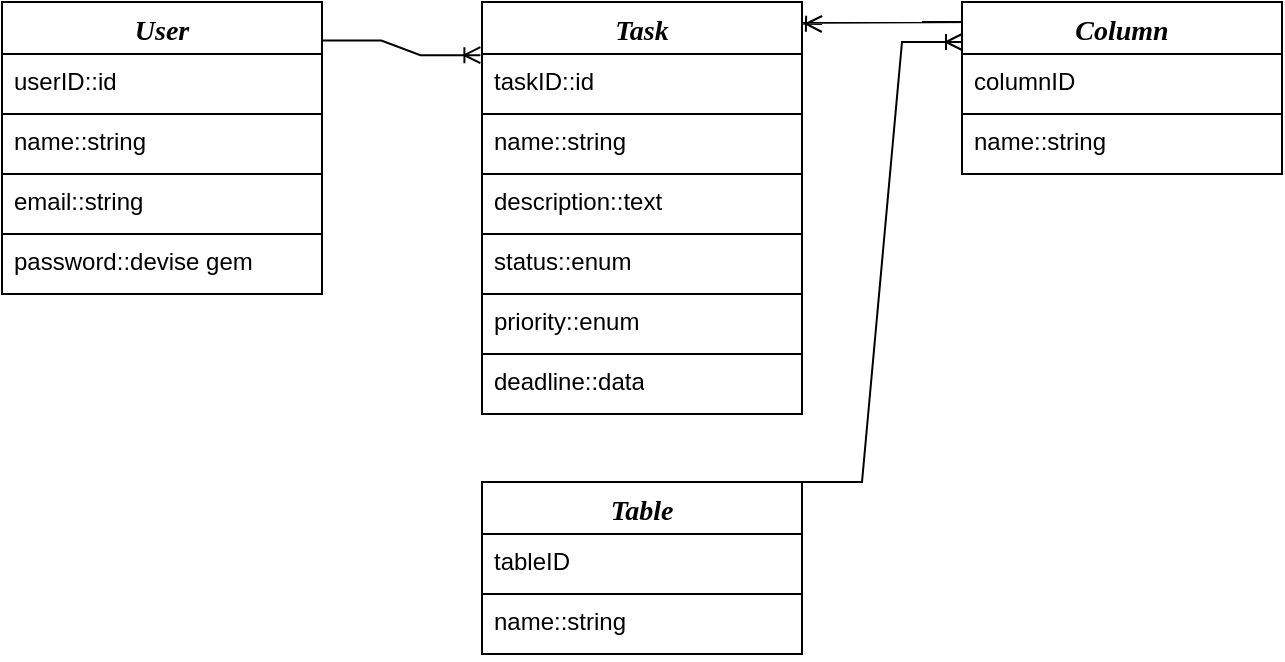 <mxfile version="24.5.4" type="device">
  <diagram id="C5RBs43oDa-KdzZeNtuy" name="Page-1">
    <mxGraphModel dx="671" dy="424" grid="1" gridSize="10" guides="1" tooltips="1" connect="1" arrows="1" fold="1" page="1" pageScale="1" pageWidth="827" pageHeight="1169" math="0" shadow="0">
      <root>
        <mxCell id="WIyWlLk6GJQsqaUBKTNV-0" />
        <mxCell id="WIyWlLk6GJQsqaUBKTNV-1" parent="WIyWlLk6GJQsqaUBKTNV-0" />
        <mxCell id="6AVTqN1clMmOPpmn9UF5-49" value="" style="edgeStyle=entityRelationEdgeStyle;fontSize=12;html=1;endArrow=ERoneToMany;rounded=0;entryX=1;entryY=0.5;entryDx=0;entryDy=0;" edge="1" parent="WIyWlLk6GJQsqaUBKTNV-1">
          <mxGeometry width="100" height="100" relative="1" as="geometry">
            <mxPoint x="580" y="50" as="sourcePoint" />
            <mxPoint x="530.0" y="51" as="targetPoint" />
          </mxGeometry>
        </mxCell>
        <mxCell id="6AVTqN1clMmOPpmn9UF5-13" value="User" style="swimlane;fontStyle=3;childLayout=stackLayout;horizontal=1;startSize=26;horizontalStack=0;resizeParent=1;resizeParentMax=0;resizeLast=0;collapsible=1;marginBottom=0;align=center;fontSize=14;fontFamily=Comic Sans MS;textShadow=0;labelBorderColor=none;labelBackgroundColor=none;fillStyle=solid;fillColor=default;" vertex="1" parent="WIyWlLk6GJQsqaUBKTNV-1">
          <mxGeometry x="120" y="40" width="160" height="146" as="geometry" />
        </mxCell>
        <mxCell id="6AVTqN1clMmOPpmn9UF5-30" value="userID::id" style="text;strokeColor=default;fillColor=default;spacingLeft=4;spacingRight=4;overflow=hidden;rotatable=0;points=[[0,0.5],[1,0.5]];portConstraint=eastwest;fontSize=12;whiteSpace=wrap;html=1;" vertex="1" parent="6AVTqN1clMmOPpmn9UF5-13">
          <mxGeometry y="26" width="160" height="30" as="geometry" />
        </mxCell>
        <mxCell id="6AVTqN1clMmOPpmn9UF5-31" value="name::string" style="text;strokeColor=default;fillColor=default;spacingLeft=4;spacingRight=4;overflow=hidden;rotatable=0;points=[[0,0.5],[1,0.5]];portConstraint=eastwest;fontSize=12;whiteSpace=wrap;html=1;" vertex="1" parent="6AVTqN1clMmOPpmn9UF5-13">
          <mxGeometry y="56" width="160" height="30" as="geometry" />
        </mxCell>
        <mxCell id="6AVTqN1clMmOPpmn9UF5-33" value="email::string" style="text;strokeColor=default;fillColor=default;spacingLeft=4;spacingRight=4;overflow=hidden;rotatable=0;points=[[0,0.5],[1,0.5]];portConstraint=eastwest;fontSize=12;whiteSpace=wrap;html=1;gradientColor=none;" vertex="1" parent="6AVTqN1clMmOPpmn9UF5-13">
          <mxGeometry y="86" width="160" height="30" as="geometry" />
        </mxCell>
        <mxCell id="6AVTqN1clMmOPpmn9UF5-32" value="password::devise gem" style="text;strokeColor=default;fillColor=default;spacingLeft=4;spacingRight=4;overflow=hidden;rotatable=0;points=[[0,0.5],[1,0.5]];portConstraint=eastwest;fontSize=12;whiteSpace=wrap;html=1;" vertex="1" parent="6AVTqN1clMmOPpmn9UF5-13">
          <mxGeometry y="116" width="160" height="30" as="geometry" />
        </mxCell>
        <mxCell id="6AVTqN1clMmOPpmn9UF5-34" value="Task" style="swimlane;fontStyle=3;childLayout=stackLayout;horizontal=1;startSize=26;horizontalStack=0;resizeParent=1;resizeParentMax=0;resizeLast=0;collapsible=1;marginBottom=0;align=center;fontSize=14;fontFamily=Comic Sans MS;textShadow=0;labelBorderColor=none;labelBackgroundColor=none;fillStyle=solid;fillColor=default;" vertex="1" parent="WIyWlLk6GJQsqaUBKTNV-1">
          <mxGeometry x="360" y="40" width="160" height="206" as="geometry" />
        </mxCell>
        <mxCell id="6AVTqN1clMmOPpmn9UF5-35" value="taskID::id" style="text;strokeColor=default;fillColor=default;spacingLeft=4;spacingRight=4;overflow=hidden;rotatable=0;points=[[0,0.5],[1,0.5]];portConstraint=eastwest;fontSize=12;whiteSpace=wrap;html=1;" vertex="1" parent="6AVTqN1clMmOPpmn9UF5-34">
          <mxGeometry y="26" width="160" height="30" as="geometry" />
        </mxCell>
        <mxCell id="6AVTqN1clMmOPpmn9UF5-36" value="name::string" style="text;strokeColor=default;fillColor=default;spacingLeft=4;spacingRight=4;overflow=hidden;rotatable=0;points=[[0,0.5],[1,0.5]];portConstraint=eastwest;fontSize=12;whiteSpace=wrap;html=1;" vertex="1" parent="6AVTqN1clMmOPpmn9UF5-34">
          <mxGeometry y="56" width="160" height="30" as="geometry" />
        </mxCell>
        <mxCell id="6AVTqN1clMmOPpmn9UF5-37" value="description::text" style="text;strokeColor=default;fillColor=default;spacingLeft=4;spacingRight=4;overflow=hidden;rotatable=0;points=[[0,0.5],[1,0.5]];portConstraint=eastwest;fontSize=12;whiteSpace=wrap;html=1;gradientColor=none;" vertex="1" parent="6AVTqN1clMmOPpmn9UF5-34">
          <mxGeometry y="86" width="160" height="30" as="geometry" />
        </mxCell>
        <mxCell id="6AVTqN1clMmOPpmn9UF5-38" value="status::enum" style="text;strokeColor=default;fillColor=default;spacingLeft=4;spacingRight=4;overflow=hidden;rotatable=0;points=[[0,0.5],[1,0.5]];portConstraint=eastwest;fontSize=12;whiteSpace=wrap;html=1;" vertex="1" parent="6AVTqN1clMmOPpmn9UF5-34">
          <mxGeometry y="116" width="160" height="30" as="geometry" />
        </mxCell>
        <mxCell id="6AVTqN1clMmOPpmn9UF5-56" value="priority::enum" style="text;strokeColor=default;fillColor=default;spacingLeft=4;spacingRight=4;overflow=hidden;rotatable=0;points=[[0,0.5],[1,0.5]];portConstraint=eastwest;fontSize=12;whiteSpace=wrap;html=1;" vertex="1" parent="6AVTqN1clMmOPpmn9UF5-34">
          <mxGeometry y="146" width="160" height="30" as="geometry" />
        </mxCell>
        <mxCell id="6AVTqN1clMmOPpmn9UF5-47" value="deadline::data" style="text;strokeColor=default;fillColor=default;spacingLeft=4;spacingRight=4;overflow=hidden;rotatable=0;points=[[0,0.5],[1,0.5]];portConstraint=eastwest;fontSize=12;whiteSpace=wrap;html=1;" vertex="1" parent="6AVTqN1clMmOPpmn9UF5-34">
          <mxGeometry y="176" width="160" height="30" as="geometry" />
        </mxCell>
        <mxCell id="6AVTqN1clMmOPpmn9UF5-39" value="" style="edgeStyle=entityRelationEdgeStyle;fontSize=12;html=1;endArrow=ERoneToMany;rounded=0;exitX=0.998;exitY=0.132;exitDx=0;exitDy=0;exitPerimeter=0;entryX=-0.005;entryY=0.129;entryDx=0;entryDy=0;entryPerimeter=0;" edge="1" parent="WIyWlLk6GJQsqaUBKTNV-1" source="6AVTqN1clMmOPpmn9UF5-13" target="6AVTqN1clMmOPpmn9UF5-34">
          <mxGeometry width="100" height="100" relative="1" as="geometry">
            <mxPoint x="410" y="60" as="sourcePoint" />
            <mxPoint x="514" y="60" as="targetPoint" />
            <Array as="points">
              <mxPoint x="433" y="80" />
              <mxPoint x="430" y="60" />
              <mxPoint x="350" y="60" />
              <mxPoint x="430" y="50" />
              <mxPoint x="484" y="60" />
            </Array>
          </mxGeometry>
        </mxCell>
        <mxCell id="6AVTqN1clMmOPpmn9UF5-42" value="Column" style="swimlane;fontStyle=3;childLayout=stackLayout;horizontal=1;startSize=26;horizontalStack=0;resizeParent=1;resizeParentMax=0;resizeLast=0;collapsible=1;marginBottom=0;align=center;fontSize=14;fontFamily=Comic Sans MS;textShadow=0;labelBorderColor=none;labelBackgroundColor=none;fillStyle=solid;fillColor=default;" vertex="1" parent="WIyWlLk6GJQsqaUBKTNV-1">
          <mxGeometry x="600" y="40" width="160" height="86" as="geometry" />
        </mxCell>
        <mxCell id="6AVTqN1clMmOPpmn9UF5-43" value="columnID" style="text;strokeColor=default;fillColor=default;spacingLeft=4;spacingRight=4;overflow=hidden;rotatable=0;points=[[0,0.5],[1,0.5]];portConstraint=eastwest;fontSize=12;whiteSpace=wrap;html=1;" vertex="1" parent="6AVTqN1clMmOPpmn9UF5-42">
          <mxGeometry y="26" width="160" height="30" as="geometry" />
        </mxCell>
        <mxCell id="6AVTqN1clMmOPpmn9UF5-44" value="name::string" style="text;strokeColor=default;fillColor=default;spacingLeft=4;spacingRight=4;overflow=hidden;rotatable=0;points=[[0,0.5],[1,0.5]];portConstraint=eastwest;fontSize=12;whiteSpace=wrap;html=1;" vertex="1" parent="6AVTqN1clMmOPpmn9UF5-42">
          <mxGeometry y="56" width="160" height="30" as="geometry" />
        </mxCell>
        <mxCell id="6AVTqN1clMmOPpmn9UF5-50" value="Table" style="swimlane;fontStyle=3;childLayout=stackLayout;horizontal=1;startSize=26;horizontalStack=0;resizeParent=1;resizeParentMax=0;resizeLast=0;collapsible=1;marginBottom=0;align=center;fontSize=14;fontFamily=Comic Sans MS;textShadow=0;labelBorderColor=none;labelBackgroundColor=none;fillStyle=solid;fillColor=default;" vertex="1" parent="WIyWlLk6GJQsqaUBKTNV-1">
          <mxGeometry x="360" y="280" width="160" height="86" as="geometry" />
        </mxCell>
        <mxCell id="6AVTqN1clMmOPpmn9UF5-51" value="tableID" style="text;strokeColor=default;fillColor=default;spacingLeft=4;spacingRight=4;overflow=hidden;rotatable=0;points=[[0,0.5],[1,0.5]];portConstraint=eastwest;fontSize=12;whiteSpace=wrap;html=1;" vertex="1" parent="6AVTqN1clMmOPpmn9UF5-50">
          <mxGeometry y="26" width="160" height="30" as="geometry" />
        </mxCell>
        <mxCell id="6AVTqN1clMmOPpmn9UF5-52" value="name::string" style="text;strokeColor=default;fillColor=default;spacingLeft=4;spacingRight=4;overflow=hidden;rotatable=0;points=[[0,0.5],[1,0.5]];portConstraint=eastwest;fontSize=12;whiteSpace=wrap;html=1;" vertex="1" parent="6AVTqN1clMmOPpmn9UF5-50">
          <mxGeometry y="56" width="160" height="30" as="geometry" />
        </mxCell>
        <mxCell id="6AVTqN1clMmOPpmn9UF5-55" value="" style="edgeStyle=entityRelationEdgeStyle;fontSize=12;html=1;endArrow=ERoneToMany;rounded=0;" edge="1" parent="WIyWlLk6GJQsqaUBKTNV-1">
          <mxGeometry width="100" height="100" relative="1" as="geometry">
            <mxPoint x="520" y="280" as="sourcePoint" />
            <mxPoint x="600" y="60" as="targetPoint" />
            <Array as="points">
              <mxPoint x="674" y="301" />
              <mxPoint x="671" y="281" />
              <mxPoint x="591" y="281" />
              <mxPoint x="671" y="271" />
              <mxPoint x="725" y="281" />
            </Array>
          </mxGeometry>
        </mxCell>
      </root>
    </mxGraphModel>
  </diagram>
</mxfile>
